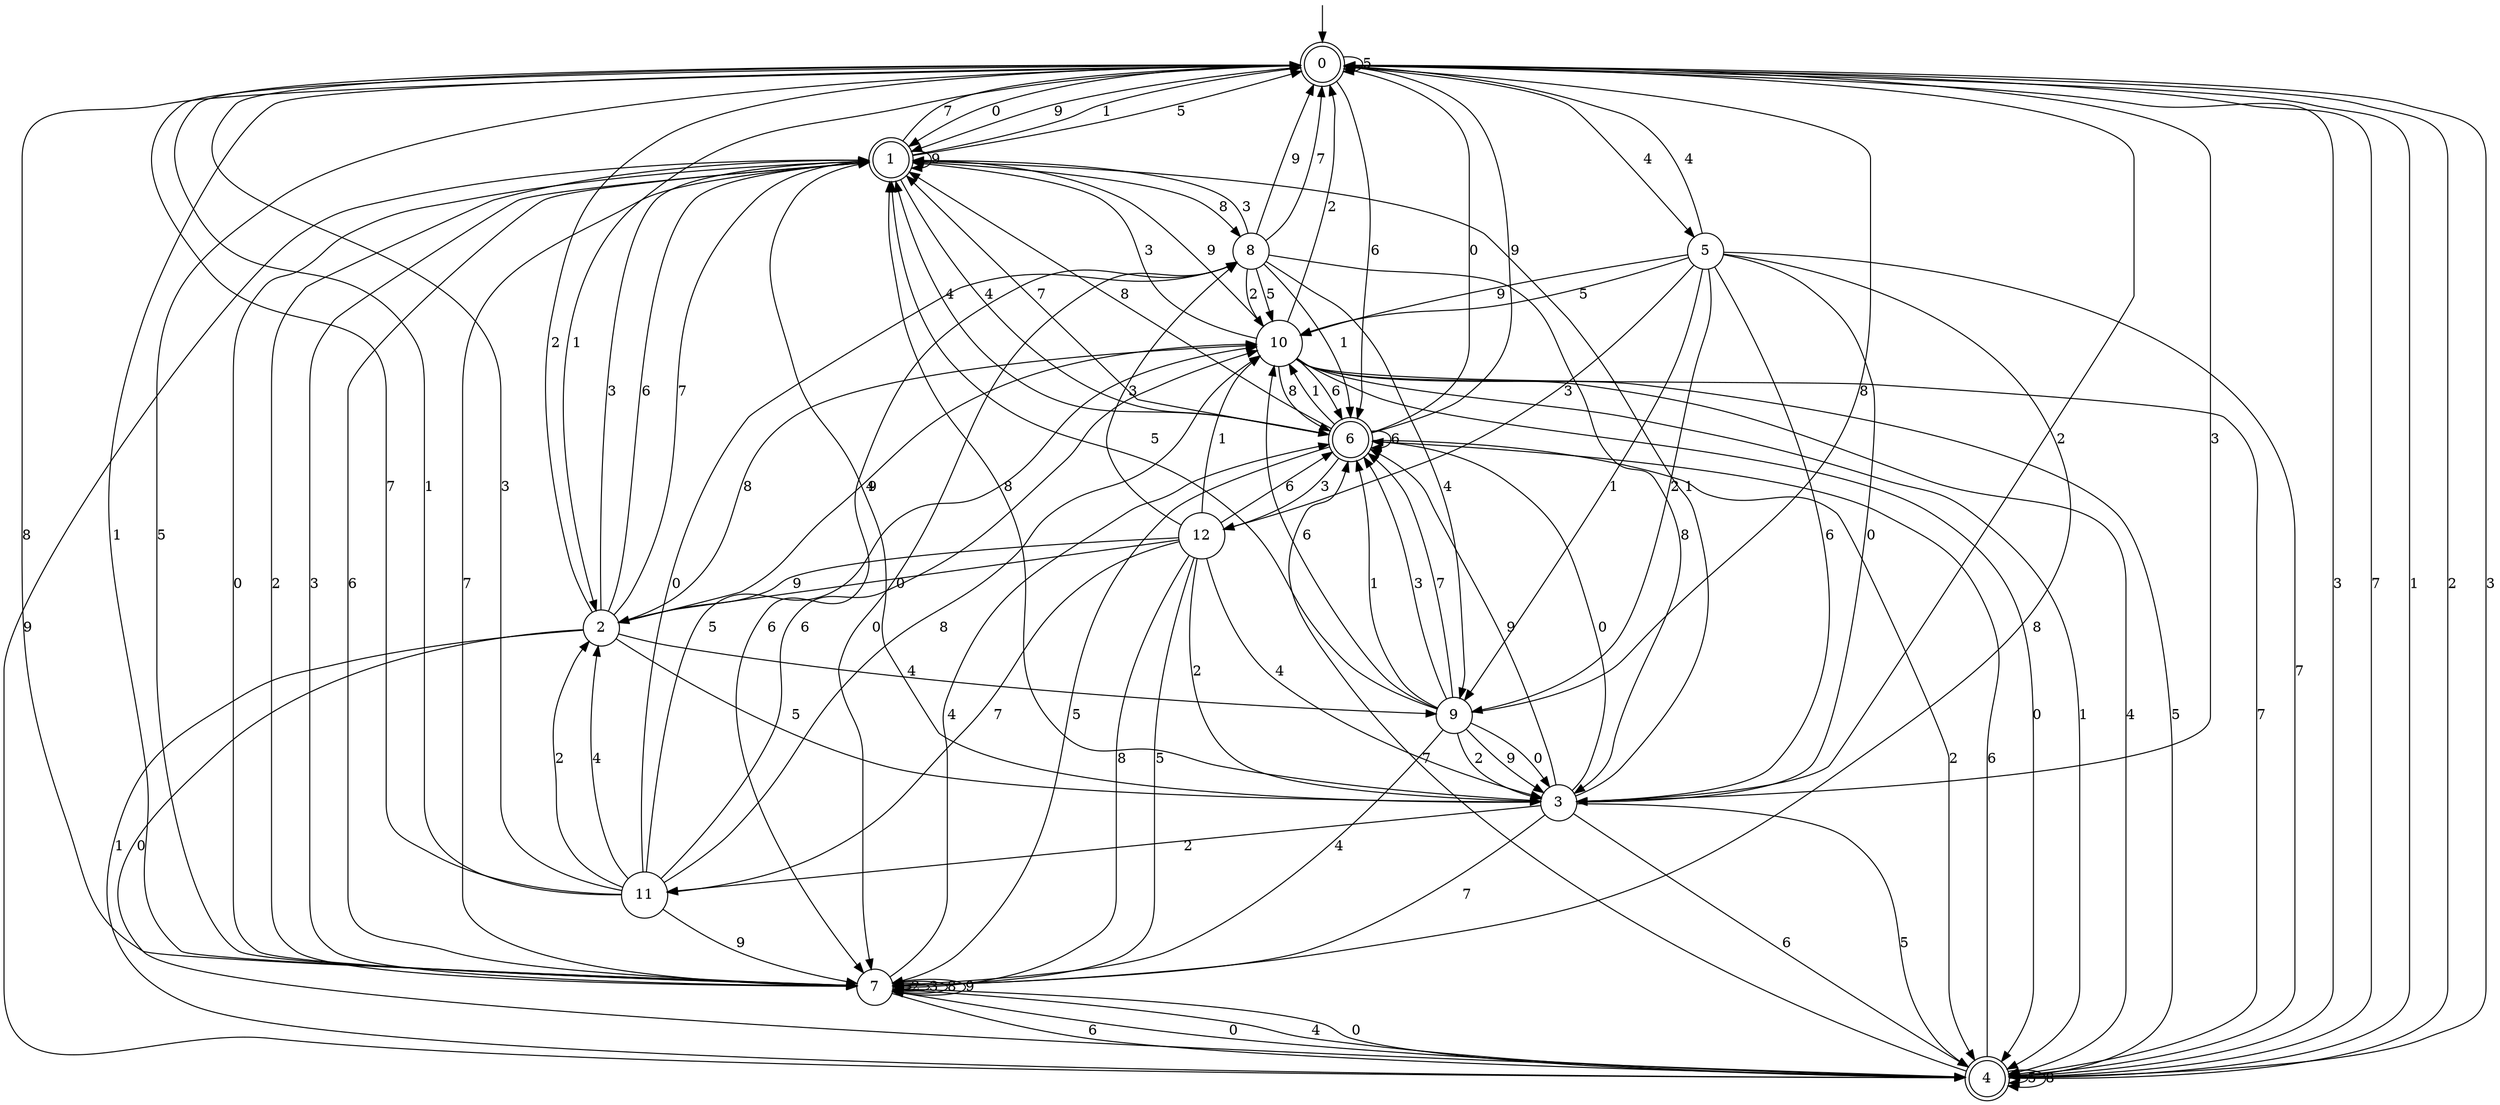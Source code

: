digraph g {

	s0 [shape="doublecircle" label="0"];
	s1 [shape="doublecircle" label="1"];
	s2 [shape="circle" label="2"];
	s3 [shape="circle" label="3"];
	s4 [shape="doublecircle" label="4"];
	s5 [shape="circle" label="5"];
	s6 [shape="doublecircle" label="6"];
	s7 [shape="circle" label="7"];
	s8 [shape="circle" label="8"];
	s9 [shape="circle" label="9"];
	s10 [shape="circle" label="10"];
	s11 [shape="circle" label="11"];
	s12 [shape="circle" label="12"];
	s0 -> s1 [label="0"];
	s0 -> s2 [label="1"];
	s0 -> s3 [label="2"];
	s0 -> s4 [label="3"];
	s0 -> s5 [label="4"];
	s0 -> s0 [label="5"];
	s0 -> s6 [label="6"];
	s0 -> s4 [label="7"];
	s0 -> s7 [label="8"];
	s0 -> s1 [label="9"];
	s1 -> s7 [label="0"];
	s1 -> s0 [label="1"];
	s1 -> s7 [label="2"];
	s1 -> s7 [label="3"];
	s1 -> s6 [label="4"];
	s1 -> s0 [label="5"];
	s1 -> s7 [label="6"];
	s1 -> s0 [label="7"];
	s1 -> s8 [label="8"];
	s1 -> s1 [label="9"];
	s2 -> s4 [label="0"];
	s2 -> s4 [label="1"];
	s2 -> s0 [label="2"];
	s2 -> s1 [label="3"];
	s2 -> s9 [label="4"];
	s2 -> s3 [label="5"];
	s2 -> s1 [label="6"];
	s2 -> s1 [label="7"];
	s2 -> s10 [label="8"];
	s2 -> s10 [label="9"];
	s3 -> s6 [label="0"];
	s3 -> s1 [label="1"];
	s3 -> s11 [label="2"];
	s3 -> s0 [label="3"];
	s3 -> s1 [label="4"];
	s3 -> s4 [label="5"];
	s3 -> s4 [label="6"];
	s3 -> s7 [label="7"];
	s3 -> s1 [label="8"];
	s3 -> s6 [label="9"];
	s4 -> s7 [label="0"];
	s4 -> s0 [label="1"];
	s4 -> s0 [label="2"];
	s4 -> s0 [label="3"];
	s4 -> s7 [label="4"];
	s4 -> s4 [label="5"];
	s4 -> s6 [label="6"];
	s4 -> s6 [label="7"];
	s4 -> s4 [label="8"];
	s4 -> s1 [label="9"];
	s5 -> s3 [label="0"];
	s5 -> s9 [label="1"];
	s5 -> s9 [label="2"];
	s5 -> s12 [label="3"];
	s5 -> s0 [label="4"];
	s5 -> s10 [label="5"];
	s5 -> s3 [label="6"];
	s5 -> s4 [label="7"];
	s5 -> s7 [label="8"];
	s5 -> s10 [label="9"];
	s6 -> s0 [label="0"];
	s6 -> s10 [label="1"];
	s6 -> s4 [label="2"];
	s6 -> s12 [label="3"];
	s6 -> s1 [label="4"];
	s6 -> s7 [label="5"];
	s6 -> s6 [label="6"];
	s6 -> s1 [label="7"];
	s6 -> s1 [label="8"];
	s6 -> s0 [label="9"];
	s7 -> s4 [label="0"];
	s7 -> s0 [label="1"];
	s7 -> s7 [label="2"];
	s7 -> s7 [label="3"];
	s7 -> s6 [label="4"];
	s7 -> s0 [label="5"];
	s7 -> s4 [label="6"];
	s7 -> s1 [label="7"];
	s7 -> s7 [label="8"];
	s7 -> s7 [label="9"];
	s8 -> s7 [label="0"];
	s8 -> s6 [label="1"];
	s8 -> s10 [label="2"];
	s8 -> s1 [label="3"];
	s8 -> s9 [label="4"];
	s8 -> s10 [label="5"];
	s8 -> s7 [label="6"];
	s8 -> s0 [label="7"];
	s8 -> s3 [label="8"];
	s8 -> s0 [label="9"];
	s9 -> s3 [label="0"];
	s9 -> s6 [label="1"];
	s9 -> s3 [label="2"];
	s9 -> s6 [label="3"];
	s9 -> s7 [label="4"];
	s9 -> s1 [label="5"];
	s9 -> s10 [label="6"];
	s9 -> s6 [label="7"];
	s9 -> s0 [label="8"];
	s9 -> s3 [label="9"];
	s10 -> s4 [label="0"];
	s10 -> s4 [label="1"];
	s10 -> s0 [label="2"];
	s10 -> s1 [label="3"];
	s10 -> s4 [label="4"];
	s10 -> s4 [label="5"];
	s10 -> s6 [label="6"];
	s10 -> s4 [label="7"];
	s10 -> s6 [label="8"];
	s10 -> s1 [label="9"];
	s11 -> s8 [label="0"];
	s11 -> s0 [label="1"];
	s11 -> s2 [label="2"];
	s11 -> s0 [label="3"];
	s11 -> s2 [label="4"];
	s11 -> s10 [label="5"];
	s11 -> s10 [label="6"];
	s11 -> s0 [label="7"];
	s11 -> s10 [label="8"];
	s11 -> s7 [label="9"];
	s12 -> s2 [label="0"];
	s12 -> s10 [label="1"];
	s12 -> s3 [label="2"];
	s12 -> s8 [label="3"];
	s12 -> s3 [label="4"];
	s12 -> s7 [label="5"];
	s12 -> s6 [label="6"];
	s12 -> s11 [label="7"];
	s12 -> s7 [label="8"];
	s12 -> s2 [label="9"];

__start0 [label="" shape="none" width="0" height="0"];
__start0 -> s0;

}
